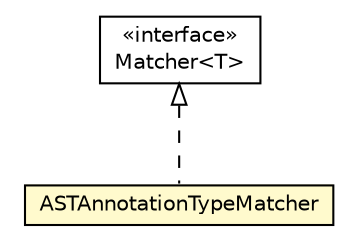 #!/usr/local/bin/dot
#
# Class diagram 
# Generated by UMLGraph version 5.1 (http://www.umlgraph.org/)
#

digraph G {
	edge [fontname="Helvetica",fontsize=10,labelfontname="Helvetica",labelfontsize=10];
	node [fontname="Helvetica",fontsize=10,shape=plaintext];
	nodesep=0.25;
	ranksep=0.5;
	// org.androidtransfuse.util.matcher.Matcher<T>
	c84352 [label=<<table title="org.androidtransfuse.util.matcher.Matcher" border="0" cellborder="1" cellspacing="0" cellpadding="2" port="p" href="./Matcher.html">
		<tr><td><table border="0" cellspacing="0" cellpadding="1">
<tr><td align="center" balign="center"> &#171;interface&#187; </td></tr>
<tr><td align="center" balign="center"> Matcher&lt;T&gt; </td></tr>
		</table></td></tr>
		</table>>, fontname="Helvetica", fontcolor="black", fontsize=10.0];
	// org.androidtransfuse.util.matcher.ASTAnnotationTypeMatcher
	c84353 [label=<<table title="org.androidtransfuse.util.matcher.ASTAnnotationTypeMatcher" border="0" cellborder="1" cellspacing="0" cellpadding="2" port="p" bgcolor="lemonChiffon" href="./ASTAnnotationTypeMatcher.html">
		<tr><td><table border="0" cellspacing="0" cellpadding="1">
<tr><td align="center" balign="center"> ASTAnnotationTypeMatcher </td></tr>
		</table></td></tr>
		</table>>, fontname="Helvetica", fontcolor="black", fontsize=10.0];
	//org.androidtransfuse.util.matcher.ASTAnnotationTypeMatcher implements org.androidtransfuse.util.matcher.Matcher<T>
	c84352:p -> c84353:p [dir=back,arrowtail=empty,style=dashed];
}

